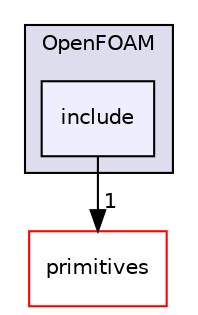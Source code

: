 digraph "src/OpenFOAM/include" {
  bgcolor=transparent;
  compound=true
  node [ fontsize="10", fontname="Helvetica"];
  edge [ labelfontsize="10", labelfontname="Helvetica"];
  subgraph clusterdir_c5473ff19b20e6ec4dfe5c310b3778a8 {
    graph [ bgcolor="#ddddee", pencolor="black", label="OpenFOAM" fontname="Helvetica", fontsize="10", URL="dir_c5473ff19b20e6ec4dfe5c310b3778a8.html"]
  dir_e954e9f5966bc1c681a414ec8bd0ee15 [shape=box, label="include", style="filled", fillcolor="#eeeeff", pencolor="black", URL="dir_e954e9f5966bc1c681a414ec8bd0ee15.html"];
  }
  dir_3e50f45338116b169052b428016851aa [shape=box label="primitives" color="red" URL="dir_3e50f45338116b169052b428016851aa.html"];
  dir_e954e9f5966bc1c681a414ec8bd0ee15->dir_3e50f45338116b169052b428016851aa [headlabel="1", labeldistance=1.5 headhref="dir_002095_002298.html"];
}
